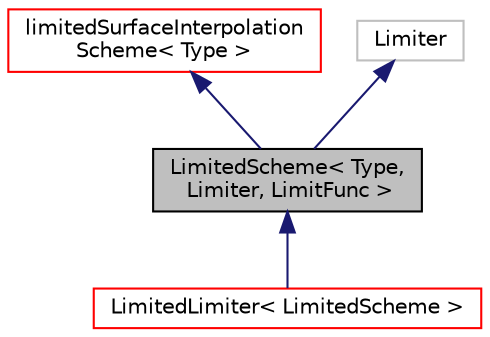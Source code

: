 digraph "LimitedScheme&lt; Type, Limiter, LimitFunc &gt;"
{
  bgcolor="transparent";
  edge [fontname="Helvetica",fontsize="10",labelfontname="Helvetica",labelfontsize="10"];
  node [fontname="Helvetica",fontsize="10",shape=record];
  Node1 [label="LimitedScheme\< Type,\l Limiter, LimitFunc \>",height=0.2,width=0.4,color="black", fillcolor="grey75", style="filled", fontcolor="black"];
  Node2 -> Node1 [dir="back",color="midnightblue",fontsize="10",style="solid",fontname="Helvetica"];
  Node2 [label="limitedSurfaceInterpolation\lScheme\< Type \>",height=0.2,width=0.4,color="red",URL="$a01352.html",tooltip="Abstract base class for limited surface interpolation schemes. "];
  Node3 -> Node1 [dir="back",color="midnightblue",fontsize="10",style="solid",fontname="Helvetica"];
  Node3 [label="Limiter",height=0.2,width=0.4,color="grey75"];
  Node1 -> Node4 [dir="back",color="midnightblue",fontsize="10",style="solid",fontname="Helvetica"];
  Node4 [label="LimitedLimiter\< LimitedScheme \>",height=0.2,width=0.4,color="red",URL="$a01348.html",tooltip="Foam::LimitedLimiter. "];
}
